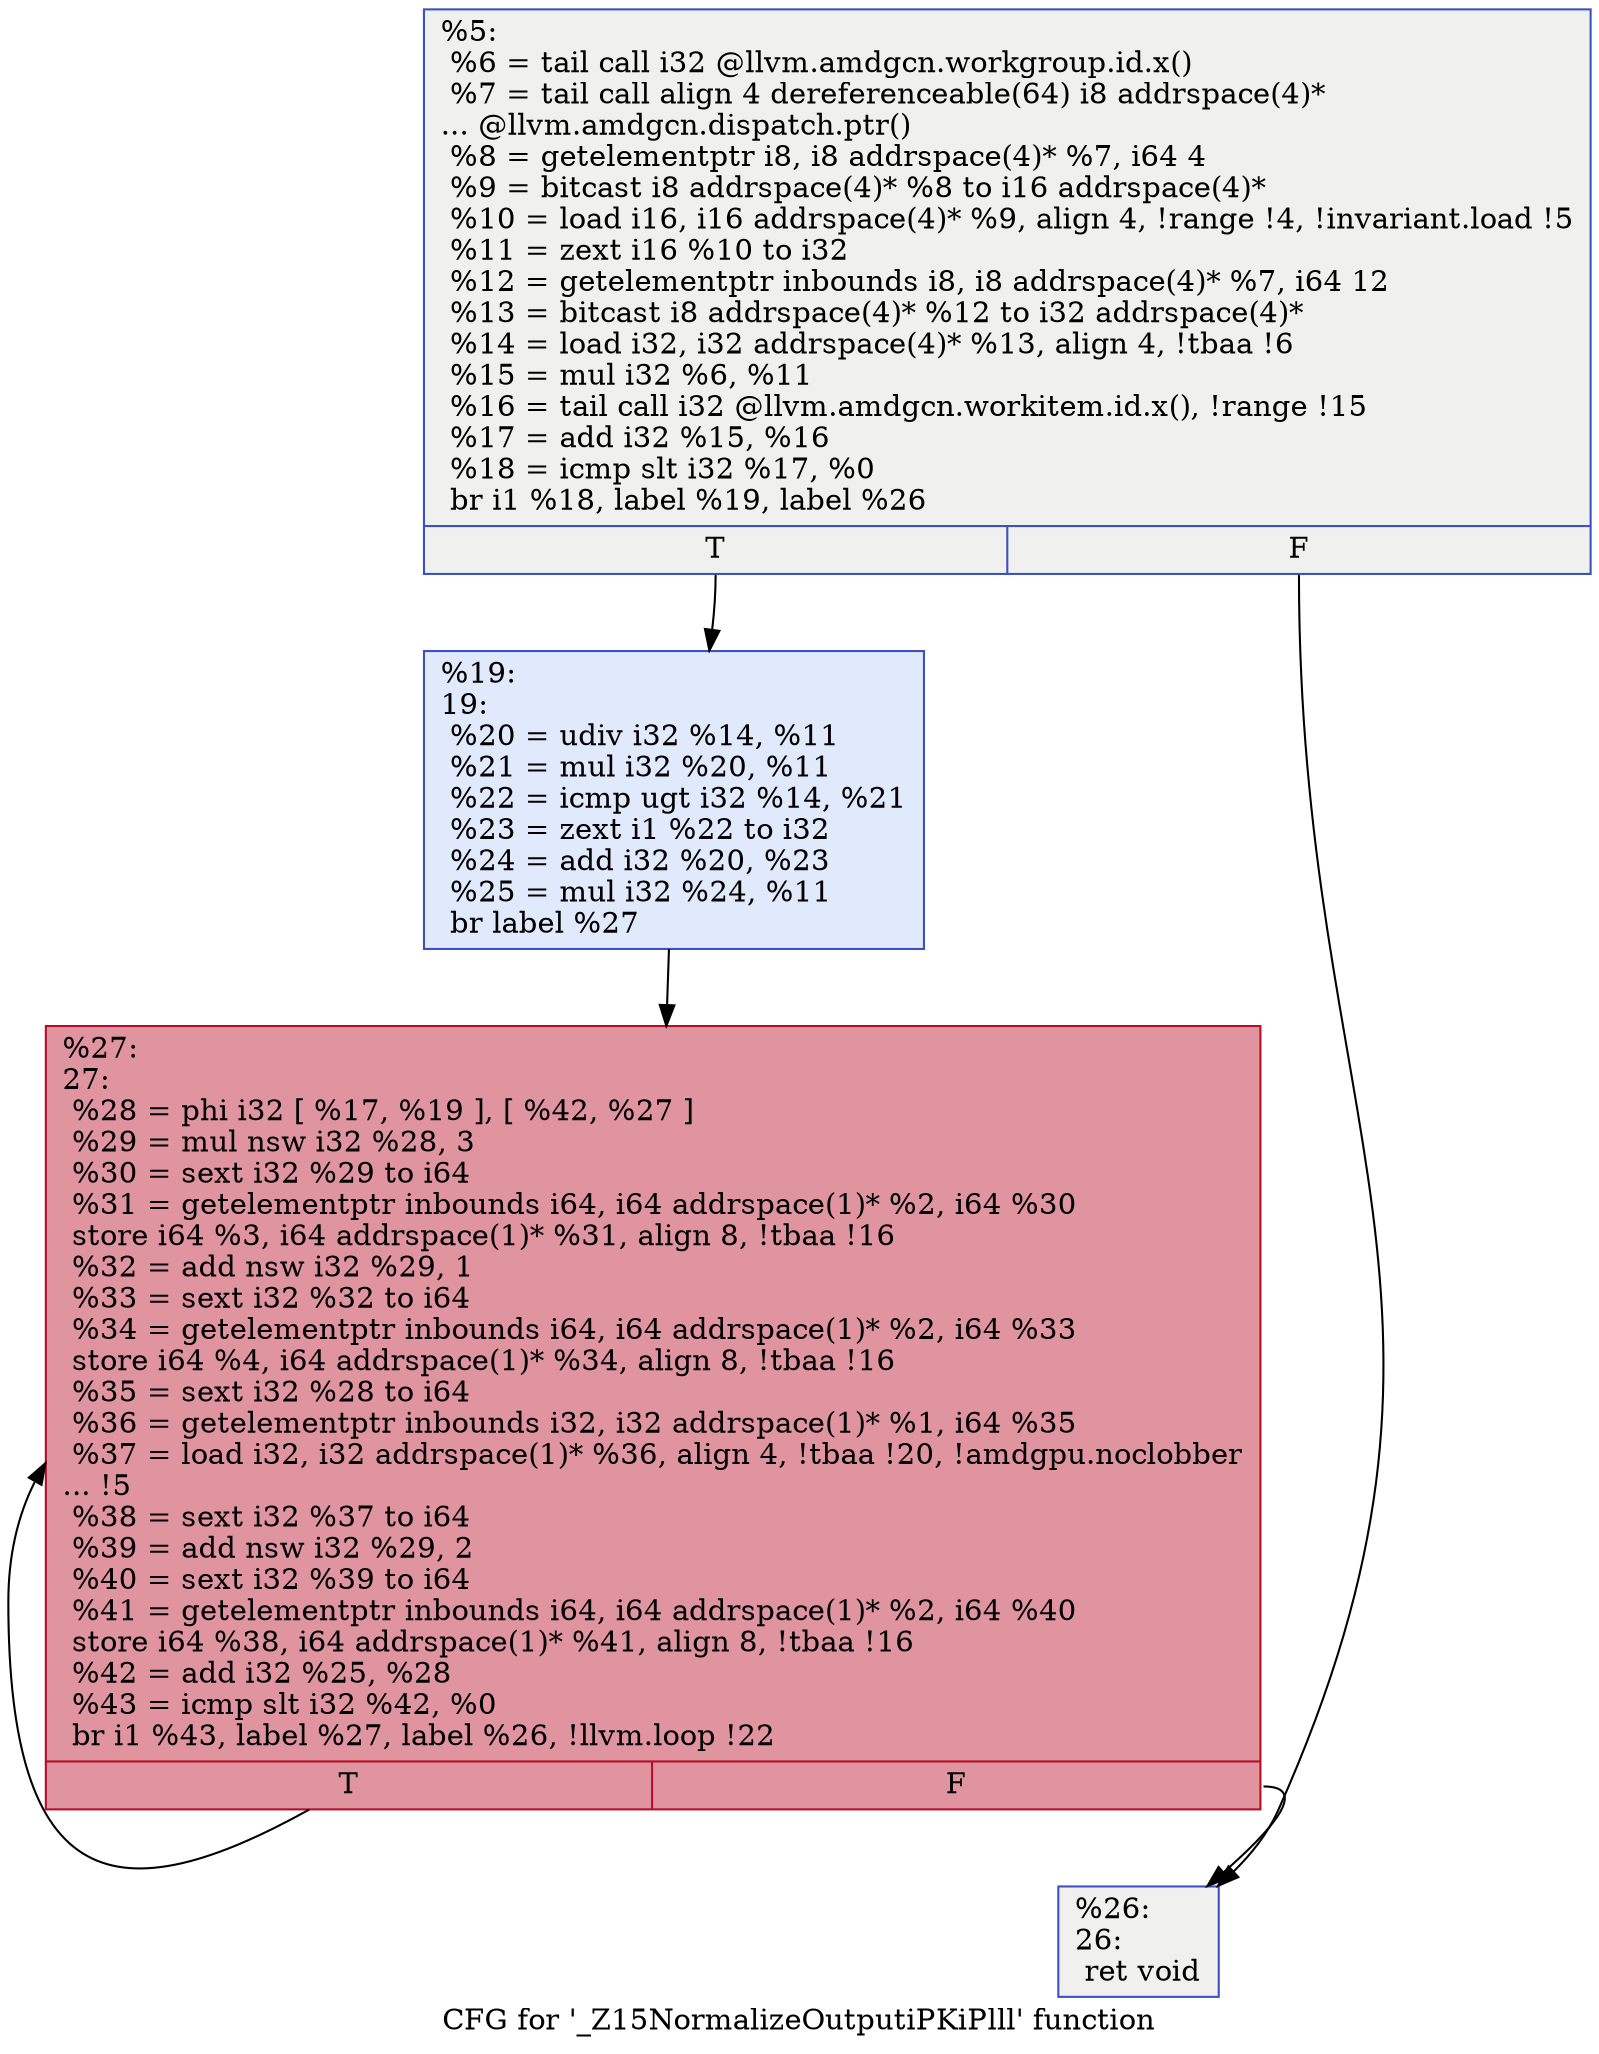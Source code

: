 digraph "CFG for '_Z15NormalizeOutputiPKiPlll' function" {
	label="CFG for '_Z15NormalizeOutputiPKiPlll' function";

	Node0x51906e0 [shape=record,color="#3d50c3ff", style=filled, fillcolor="#dedcdb70",label="{%5:\l  %6 = tail call i32 @llvm.amdgcn.workgroup.id.x()\l  %7 = tail call align 4 dereferenceable(64) i8 addrspace(4)*\l... @llvm.amdgcn.dispatch.ptr()\l  %8 = getelementptr i8, i8 addrspace(4)* %7, i64 4\l  %9 = bitcast i8 addrspace(4)* %8 to i16 addrspace(4)*\l  %10 = load i16, i16 addrspace(4)* %9, align 4, !range !4, !invariant.load !5\l  %11 = zext i16 %10 to i32\l  %12 = getelementptr inbounds i8, i8 addrspace(4)* %7, i64 12\l  %13 = bitcast i8 addrspace(4)* %12 to i32 addrspace(4)*\l  %14 = load i32, i32 addrspace(4)* %13, align 4, !tbaa !6\l  %15 = mul i32 %6, %11\l  %16 = tail call i32 @llvm.amdgcn.workitem.id.x(), !range !15\l  %17 = add i32 %15, %16\l  %18 = icmp slt i32 %17, %0\l  br i1 %18, label %19, label %26\l|{<s0>T|<s1>F}}"];
	Node0x51906e0:s0 -> Node0x5192910;
	Node0x51906e0:s1 -> Node0x51929a0;
	Node0x5192910 [shape=record,color="#3d50c3ff", style=filled, fillcolor="#b9d0f970",label="{%19:\l19:                                               \l  %20 = udiv i32 %14, %11\l  %21 = mul i32 %20, %11\l  %22 = icmp ugt i32 %14, %21\l  %23 = zext i1 %22 to i32\l  %24 = add i32 %20, %23\l  %25 = mul i32 %24, %11\l  br label %27\l}"];
	Node0x5192910 -> Node0x5192e20;
	Node0x51929a0 [shape=record,color="#3d50c3ff", style=filled, fillcolor="#dedcdb70",label="{%26:\l26:                                               \l  ret void\l}"];
	Node0x5192e20 [shape=record,color="#b70d28ff", style=filled, fillcolor="#b70d2870",label="{%27:\l27:                                               \l  %28 = phi i32 [ %17, %19 ], [ %42, %27 ]\l  %29 = mul nsw i32 %28, 3\l  %30 = sext i32 %29 to i64\l  %31 = getelementptr inbounds i64, i64 addrspace(1)* %2, i64 %30\l  store i64 %3, i64 addrspace(1)* %31, align 8, !tbaa !16\l  %32 = add nsw i32 %29, 1\l  %33 = sext i32 %32 to i64\l  %34 = getelementptr inbounds i64, i64 addrspace(1)* %2, i64 %33\l  store i64 %4, i64 addrspace(1)* %34, align 8, !tbaa !16\l  %35 = sext i32 %28 to i64\l  %36 = getelementptr inbounds i32, i32 addrspace(1)* %1, i64 %35\l  %37 = load i32, i32 addrspace(1)* %36, align 4, !tbaa !20, !amdgpu.noclobber\l... !5\l  %38 = sext i32 %37 to i64\l  %39 = add nsw i32 %29, 2\l  %40 = sext i32 %39 to i64\l  %41 = getelementptr inbounds i64, i64 addrspace(1)* %2, i64 %40\l  store i64 %38, i64 addrspace(1)* %41, align 8, !tbaa !16\l  %42 = add i32 %25, %28\l  %43 = icmp slt i32 %42, %0\l  br i1 %43, label %27, label %26, !llvm.loop !22\l|{<s0>T|<s1>F}}"];
	Node0x5192e20:s0 -> Node0x5192e20;
	Node0x5192e20:s1 -> Node0x51929a0;
}
